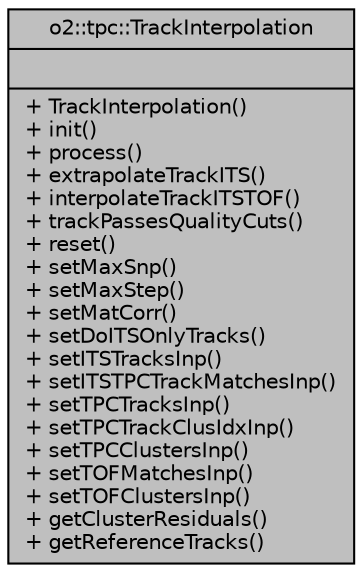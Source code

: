 digraph "o2::tpc::TrackInterpolation"
{
 // INTERACTIVE_SVG=YES
  bgcolor="transparent";
  edge [fontname="Helvetica",fontsize="10",labelfontname="Helvetica",labelfontsize="10"];
  node [fontname="Helvetica",fontsize="10",shape=record];
  Node1 [label="{o2::tpc::TrackInterpolation\n||+ TrackInterpolation()\l+ init()\l+ process()\l+ extrapolateTrackITS()\l+ interpolateTrackITSTOF()\l+ trackPassesQualityCuts()\l+ reset()\l+ setMaxSnp()\l+ setMaxStep()\l+ setMatCorr()\l+ setDoITSOnlyTracks()\l+ setITSTracksInp()\l+ setITSTPCTrackMatchesInp()\l+ setTPCTracksInp()\l+ setTPCTrackClusIdxInp()\l+ setTPCClustersInp()\l+ setTOFMatchesInp()\l+ setTOFClustersInp()\l+ getClusterResiduals()\l+ getReferenceTracks()\l}",height=0.2,width=0.4,color="black", fillcolor="grey75", style="filled", fontcolor="black"];
}

